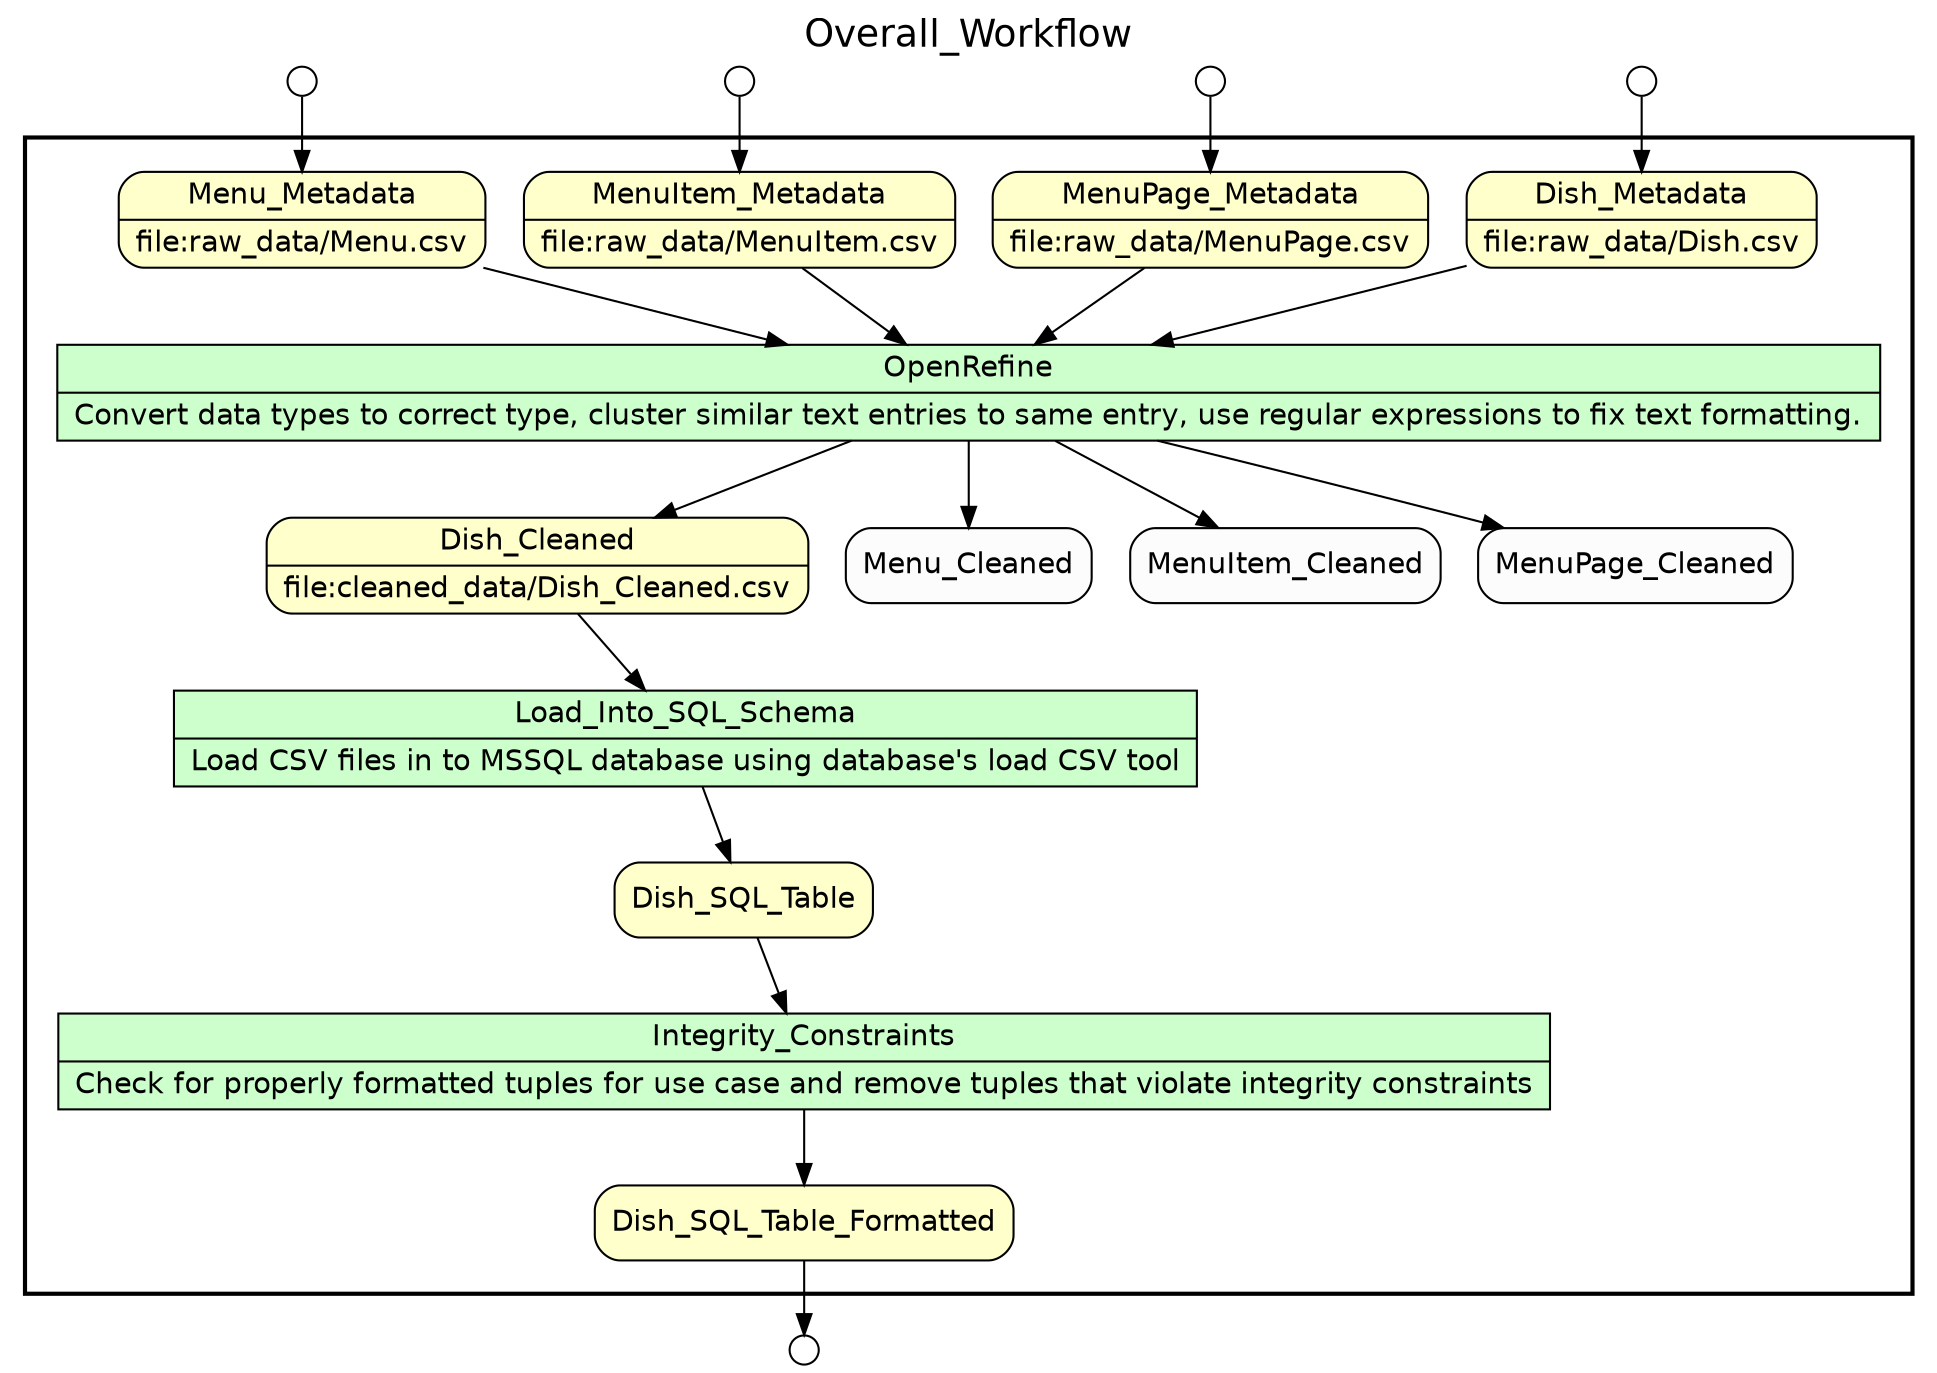 
/* Start of top-level graph */
digraph Workflow {
rankdir=TB

/* Title for graph */
fontname=Helvetica; fontsize=18; labelloc=t
label=Overall_Workflow

/* Start of double cluster for drawing box around nodes in workflow */
subgraph cluster_workflow_box_outer { label=""; color=black; penwidth=2
subgraph cluster_workflow_box_inner { label=""; penwidth=0

/* Style for nodes representing atomic programs in workflow */
node[shape=box style=filled fillcolor="#CCFFCC" peripheries=1 fontname=Helvetica]

/* Nodes representing atomic programs in workflow */
OpenRefine [shape=record rankdir=LR label="{<f0> OpenRefine |<f1> Convert data types to correct type, cluster similar text entries to same entry, use regular expressions to fix text formatting.}"];
Load_Into_SQL_Schema [shape=record rankdir=LR label="{<f0> Load_Into_SQL_Schema |<f1> Load CSV files in to MSSQL database using database's load CSV tool}"];
Integrity_Constraints [shape=record rankdir=LR label="{<f0> Integrity_Constraints |<f1> Check for properly formatted tuples for use case and remove tuples that violate integrity constraints}"];

/* Style for nodes representing non-parameter data channels in workflow */
node[shape=box style="rounded,filled" fillcolor="#FFFFCC" peripheries=1 fontname=Helvetica]

/* Nodes for non-parameter data channels in workflow */
Menu_Metadata [shape=record rankdir=LR label="{<f0> Menu_Metadata |<f1> file\:raw_data/Menu.csv}"];
MenuItem_Metadata [shape=record rankdir=LR label="{<f0> MenuItem_Metadata |<f1> file\:raw_data/MenuItem.csv}"];
MenuPage_Metadata [shape=record rankdir=LR label="{<f0> MenuPage_Metadata |<f1> file\:raw_data/MenuPage.csv}"];
Dish_Metadata [shape=record rankdir=LR label="{<f0> Dish_Metadata |<f1> file\:raw_data/Dish.csv}"];
Dish_Cleaned [shape=record rankdir=LR label="{<f0> Dish_Cleaned |<f1> file\:cleaned_data/Dish_Cleaned.csv}"];
Dish_SQL_Table
Dish_SQL_Table_Formatted

/* Style for nodes representing parameter channels in workflow */
node[shape=box style="rounded,filled" fillcolor="#FCFCFC" peripheries=1 fontname=Helvetica]

/* Nodes representing parameter channels in workflow */

/* Edges representing connections between programs and channels */
OpenRefine -> Menu_Cleaned
OpenRefine -> MenuItem_Cleaned
OpenRefine -> MenuPage_Cleaned
OpenRefine -> Dish_Cleaned
Menu_Metadata -> OpenRefine
MenuItem_Metadata -> OpenRefine
MenuPage_Metadata -> OpenRefine
Dish_Metadata -> OpenRefine
Load_Into_SQL_Schema -> Dish_SQL_Table
Dish_Cleaned -> Load_Into_SQL_Schema
Integrity_Constraints -> Dish_SQL_Table_Formatted
Dish_SQL_Table -> Integrity_Constraints

/* End of double cluster for drawing box around nodes in workflow */
}}

/* Style for nodes representing workflow input ports */
node[shape=circle style="rounded,filled" fillcolor="#FFFFFF" peripheries=1 fontname=Helvetica width=0.2]

/* Nodes representing workflow input ports */
Menu_Metadata_input_port [label=""]
MenuItem_Metadata_input_port [label=""]
MenuPage_Metadata_input_port [label=""]
Dish_Metadata_input_port [label=""]

/* Style for nodes representing workflow output ports */
node[shape=circle style="rounded,filled" fillcolor="#FFFFFF" peripheries=1 fontname=Helvetica width=0.2]

/* Nodes representing workflow output ports */
Dish_SQL_Table_Formatted_output_port [label=""]

/* Edges from input ports to channels */
Menu_Metadata_input_port -> Menu_Metadata
MenuItem_Metadata_input_port -> MenuItem_Metadata
MenuPage_Metadata_input_port -> MenuPage_Metadata
Dish_Metadata_input_port -> Dish_Metadata

/* Edges from channels to output ports */
Dish_SQL_Table_Formatted -> Dish_SQL_Table_Formatted_output_port

/* End of top-level graph */
}
